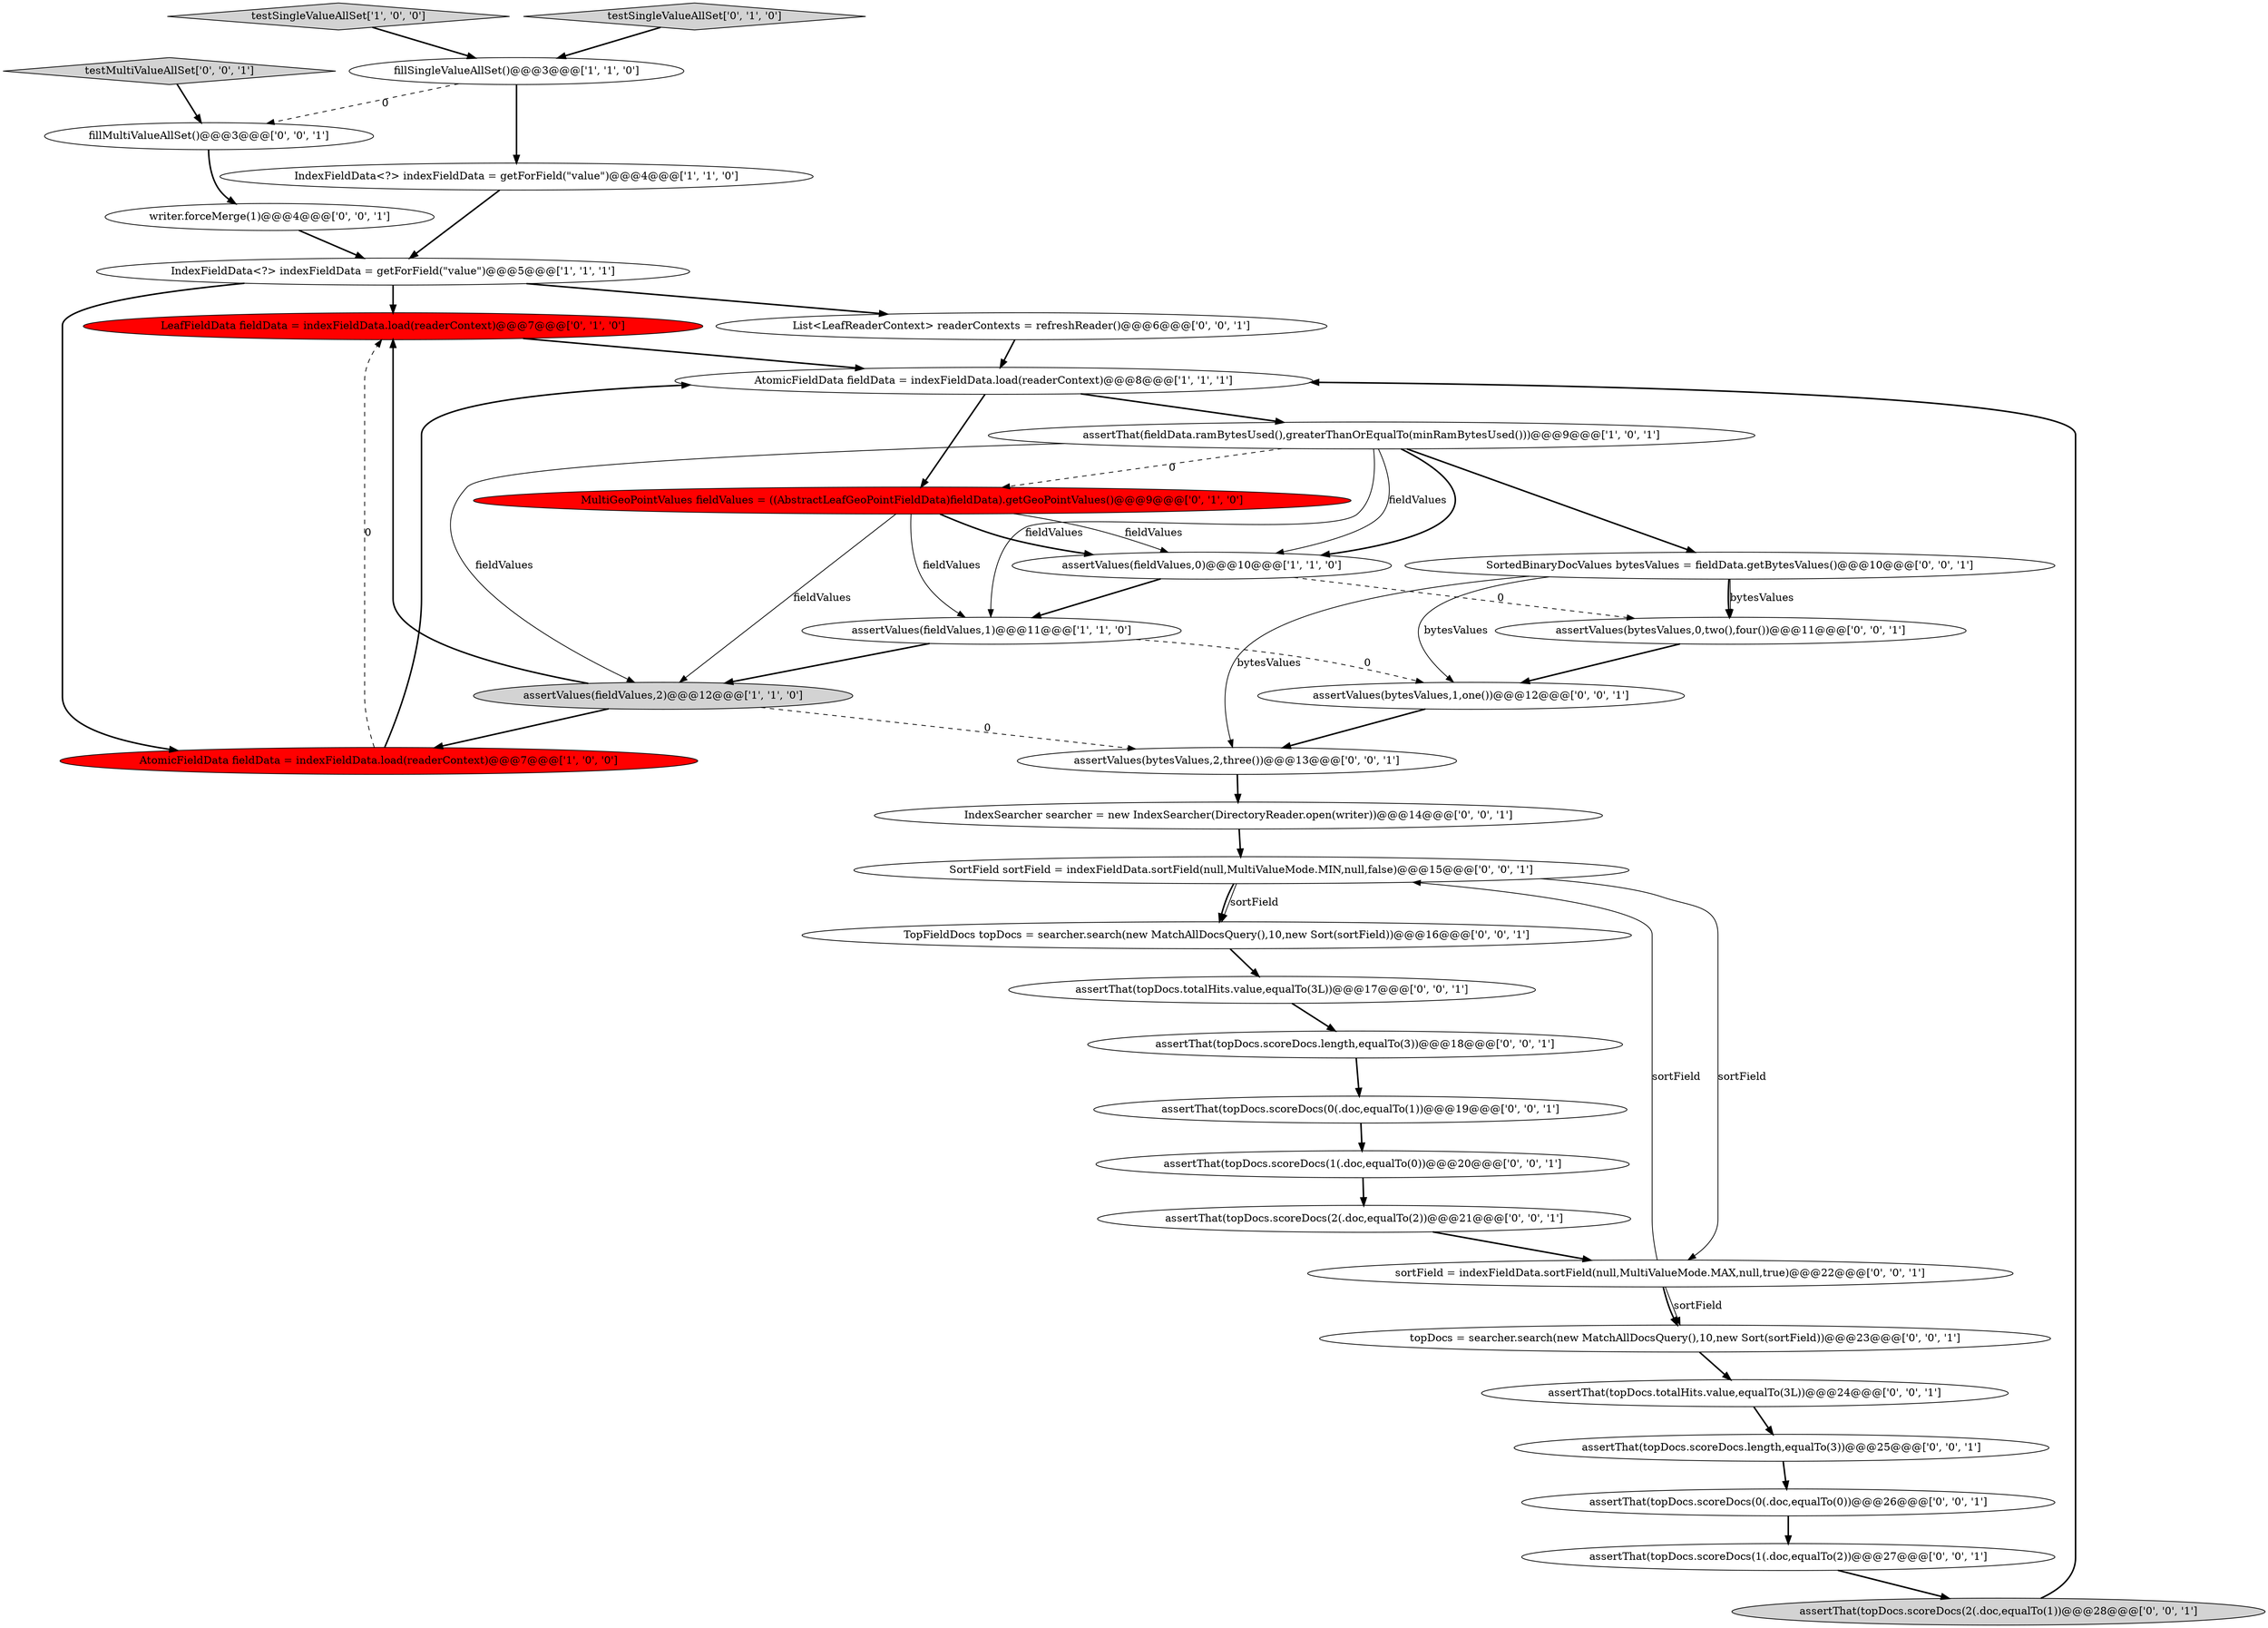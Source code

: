 digraph {
9 [style = filled, label = "fillSingleValueAllSet()@@@3@@@['1', '1', '0']", fillcolor = white, shape = ellipse image = "AAA0AAABBB1BBB"];
2 [style = filled, label = "testSingleValueAllSet['1', '0', '0']", fillcolor = lightgray, shape = diamond image = "AAA0AAABBB1BBB"];
21 [style = filled, label = "assertThat(topDocs.scoreDocs(0(.doc,equalTo(0))@@@26@@@['0', '0', '1']", fillcolor = white, shape = ellipse image = "AAA0AAABBB3BBB"];
27 [style = filled, label = "assertValues(bytesValues,1,one())@@@12@@@['0', '0', '1']", fillcolor = white, shape = ellipse image = "AAA0AAABBB3BBB"];
4 [style = filled, label = "assertValues(fieldValues,0)@@@10@@@['1', '1', '0']", fillcolor = white, shape = ellipse image = "AAA0AAABBB1BBB"];
31 [style = filled, label = "assertThat(topDocs.scoreDocs(1(.doc,equalTo(2))@@@27@@@['0', '0', '1']", fillcolor = white, shape = ellipse image = "AAA0AAABBB3BBB"];
24 [style = filled, label = "assertThat(topDocs.scoreDocs(0(.doc,equalTo(1))@@@19@@@['0', '0', '1']", fillcolor = white, shape = ellipse image = "AAA0AAABBB3BBB"];
15 [style = filled, label = "assertThat(topDocs.totalHits.value,equalTo(3L))@@@24@@@['0', '0', '1']", fillcolor = white, shape = ellipse image = "AAA0AAABBB3BBB"];
1 [style = filled, label = "assertValues(fieldValues,2)@@@12@@@['1', '1', '0']", fillcolor = lightgray, shape = ellipse image = "AAA0AAABBB1BBB"];
25 [style = filled, label = "assertValues(bytesValues,2,three())@@@13@@@['0', '0', '1']", fillcolor = white, shape = ellipse image = "AAA0AAABBB3BBB"];
33 [style = filled, label = "assertThat(topDocs.scoreDocs(2(.doc,equalTo(2))@@@21@@@['0', '0', '1']", fillcolor = white, shape = ellipse image = "AAA0AAABBB3BBB"];
22 [style = filled, label = "SortedBinaryDocValues bytesValues = fieldData.getBytesValues()@@@10@@@['0', '0', '1']", fillcolor = white, shape = ellipse image = "AAA0AAABBB3BBB"];
30 [style = filled, label = "topDocs = searcher.search(new MatchAllDocsQuery(),10,new Sort(sortField))@@@23@@@['0', '0', '1']", fillcolor = white, shape = ellipse image = "AAA0AAABBB3BBB"];
11 [style = filled, label = "MultiGeoPointValues fieldValues = ((AbstractLeafGeoPointFieldData)fieldData).getGeoPointValues()@@@9@@@['0', '1', '0']", fillcolor = red, shape = ellipse image = "AAA1AAABBB2BBB"];
32 [style = filled, label = "sortField = indexFieldData.sortField(null,MultiValueMode.MAX,null,true)@@@22@@@['0', '0', '1']", fillcolor = white, shape = ellipse image = "AAA0AAABBB3BBB"];
34 [style = filled, label = "IndexSearcher searcher = new IndexSearcher(DirectoryReader.open(writer))@@@14@@@['0', '0', '1']", fillcolor = white, shape = ellipse image = "AAA0AAABBB3BBB"];
19 [style = filled, label = "assertValues(bytesValues,0,two(),four())@@@11@@@['0', '0', '1']", fillcolor = white, shape = ellipse image = "AAA0AAABBB3BBB"];
28 [style = filled, label = "assertThat(topDocs.totalHits.value,equalTo(3L))@@@17@@@['0', '0', '1']", fillcolor = white, shape = ellipse image = "AAA0AAABBB3BBB"];
16 [style = filled, label = "assertThat(topDocs.scoreDocs.length,equalTo(3))@@@25@@@['0', '0', '1']", fillcolor = white, shape = ellipse image = "AAA0AAABBB3BBB"];
20 [style = filled, label = "writer.forceMerge(1)@@@4@@@['0', '0', '1']", fillcolor = white, shape = ellipse image = "AAA0AAABBB3BBB"];
18 [style = filled, label = "fillMultiValueAllSet()@@@3@@@['0', '0', '1']", fillcolor = white, shape = ellipse image = "AAA0AAABBB3BBB"];
6 [style = filled, label = "assertValues(fieldValues,1)@@@11@@@['1', '1', '0']", fillcolor = white, shape = ellipse image = "AAA0AAABBB1BBB"];
29 [style = filled, label = "assertThat(topDocs.scoreDocs(1(.doc,equalTo(0))@@@20@@@['0', '0', '1']", fillcolor = white, shape = ellipse image = "AAA0AAABBB3BBB"];
23 [style = filled, label = "SortField sortField = indexFieldData.sortField(null,MultiValueMode.MIN,null,false)@@@15@@@['0', '0', '1']", fillcolor = white, shape = ellipse image = "AAA0AAABBB3BBB"];
5 [style = filled, label = "assertThat(fieldData.ramBytesUsed(),greaterThanOrEqualTo(minRamBytesUsed()))@@@9@@@['1', '0', '1']", fillcolor = white, shape = ellipse image = "AAA0AAABBB1BBB"];
3 [style = filled, label = "AtomicFieldData fieldData = indexFieldData.load(readerContext)@@@8@@@['1', '1', '1']", fillcolor = white, shape = ellipse image = "AAA0AAABBB1BBB"];
35 [style = filled, label = "assertThat(topDocs.scoreDocs(2(.doc,equalTo(1))@@@28@@@['0', '0', '1']", fillcolor = lightgray, shape = ellipse image = "AAA0AAABBB3BBB"];
10 [style = filled, label = "LeafFieldData fieldData = indexFieldData.load(readerContext)@@@7@@@['0', '1', '0']", fillcolor = red, shape = ellipse image = "AAA1AAABBB2BBB"];
14 [style = filled, label = "assertThat(topDocs.scoreDocs.length,equalTo(3))@@@18@@@['0', '0', '1']", fillcolor = white, shape = ellipse image = "AAA0AAABBB3BBB"];
8 [style = filled, label = "IndexFieldData<?> indexFieldData = getForField(\"value\")@@@5@@@['1', '1', '1']", fillcolor = white, shape = ellipse image = "AAA0AAABBB1BBB"];
7 [style = filled, label = "IndexFieldData<?> indexFieldData = getForField(\"value\")@@@4@@@['1', '1', '0']", fillcolor = white, shape = ellipse image = "AAA0AAABBB1BBB"];
26 [style = filled, label = "testMultiValueAllSet['0', '0', '1']", fillcolor = lightgray, shape = diamond image = "AAA0AAABBB3BBB"];
17 [style = filled, label = "TopFieldDocs topDocs = searcher.search(new MatchAllDocsQuery(),10,new Sort(sortField))@@@16@@@['0', '0', '1']", fillcolor = white, shape = ellipse image = "AAA0AAABBB3BBB"];
13 [style = filled, label = "List<LeafReaderContext> readerContexts = refreshReader()@@@6@@@['0', '0', '1']", fillcolor = white, shape = ellipse image = "AAA0AAABBB3BBB"];
12 [style = filled, label = "testSingleValueAllSet['0', '1', '0']", fillcolor = lightgray, shape = diamond image = "AAA0AAABBB2BBB"];
0 [style = filled, label = "AtomicFieldData fieldData = indexFieldData.load(readerContext)@@@7@@@['1', '0', '0']", fillcolor = red, shape = ellipse image = "AAA1AAABBB1BBB"];
0->3 [style = bold, label=""];
14->24 [style = bold, label=""];
8->10 [style = bold, label=""];
35->3 [style = bold, label=""];
25->34 [style = bold, label=""];
22->19 [style = bold, label=""];
4->6 [style = bold, label=""];
9->18 [style = dashed, label="0"];
11->4 [style = bold, label=""];
23->32 [style = solid, label="sortField"];
3->11 [style = bold, label=""];
22->19 [style = solid, label="bytesValues"];
10->3 [style = bold, label=""];
5->1 [style = solid, label="fieldValues"];
11->1 [style = solid, label="fieldValues"];
24->29 [style = bold, label=""];
1->0 [style = bold, label=""];
2->9 [style = bold, label=""];
9->7 [style = bold, label=""];
7->8 [style = bold, label=""];
12->9 [style = bold, label=""];
32->30 [style = bold, label=""];
15->16 [style = bold, label=""];
0->10 [style = dashed, label="0"];
28->14 [style = bold, label=""];
23->17 [style = solid, label="sortField"];
22->25 [style = solid, label="bytesValues"];
32->23 [style = solid, label="sortField"];
8->0 [style = bold, label=""];
6->1 [style = bold, label=""];
18->20 [style = bold, label=""];
3->5 [style = bold, label=""];
20->8 [style = bold, label=""];
17->28 [style = bold, label=""];
29->33 [style = bold, label=""];
21->31 [style = bold, label=""];
31->35 [style = bold, label=""];
13->3 [style = bold, label=""];
32->30 [style = solid, label="sortField"];
11->6 [style = solid, label="fieldValues"];
5->11 [style = dashed, label="0"];
6->27 [style = dashed, label="0"];
16->21 [style = bold, label=""];
19->27 [style = bold, label=""];
5->4 [style = solid, label="fieldValues"];
5->4 [style = bold, label=""];
5->6 [style = solid, label="fieldValues"];
11->4 [style = solid, label="fieldValues"];
4->19 [style = dashed, label="0"];
23->17 [style = bold, label=""];
33->32 [style = bold, label=""];
34->23 [style = bold, label=""];
22->27 [style = solid, label="bytesValues"];
1->25 [style = dashed, label="0"];
1->10 [style = bold, label=""];
5->22 [style = bold, label=""];
27->25 [style = bold, label=""];
8->13 [style = bold, label=""];
30->15 [style = bold, label=""];
26->18 [style = bold, label=""];
}
